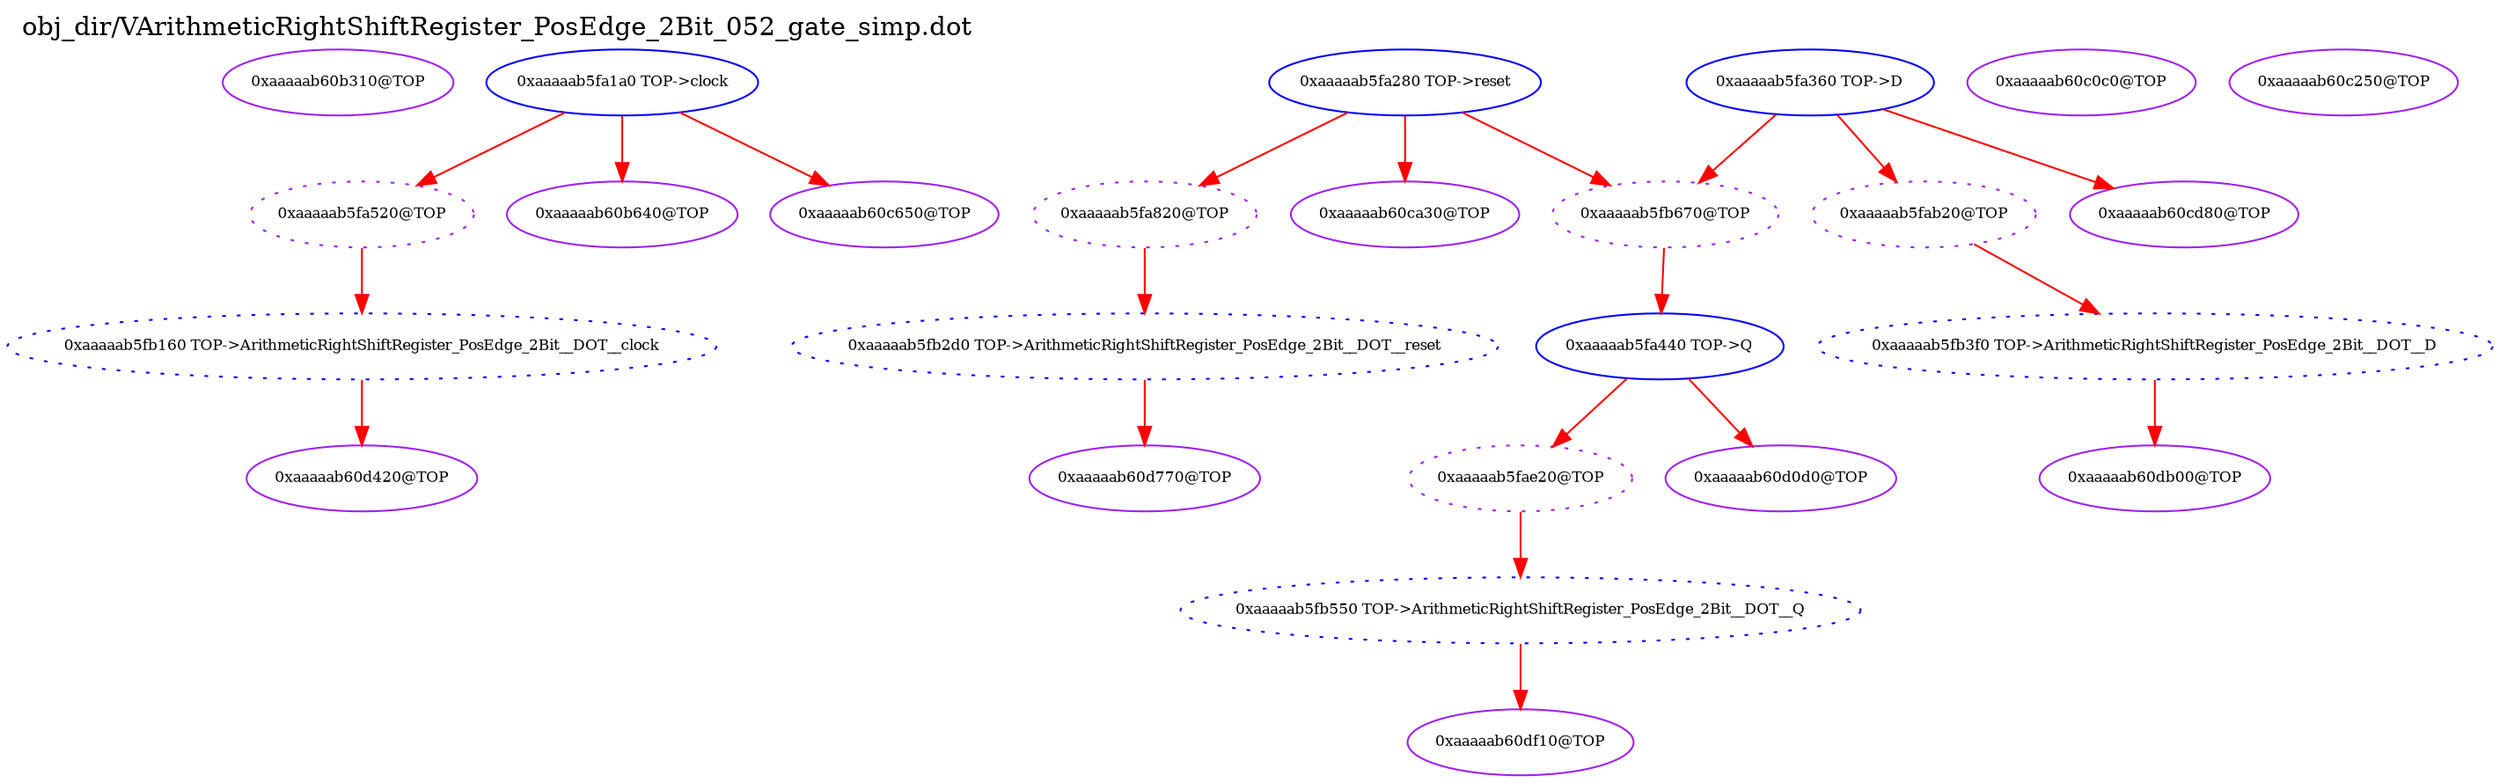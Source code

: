 digraph v3graph {
	graph	[label="obj_dir/VArithmeticRightShiftRegister_PosEdge_2Bit_052_gate_simp.dot",
		 labelloc=t, labeljust=l,
		 //size="7.5,10",
		 rankdir=TB];
	n0	[fontsize=8 label="0xaaaaab60b310@TOP", color=purple];
	n1	[fontsize=8 label="0xaaaaab5fa520@TOP", color=purple, style=dotted];
	n2	[fontsize=8 label="0xaaaaab5fa1a0 TOP->clock", color=blue];
	n3	[fontsize=8 label="0xaaaaab5fb160 TOP->ArithmeticRightShiftRegister_PosEdge_2Bit__DOT__clock", color=blue, style=dotted];
	n4	[fontsize=8 label="0xaaaaab5fa820@TOP", color=purple, style=dotted];
	n5	[fontsize=8 label="0xaaaaab5fa280 TOP->reset", color=blue];
	n6	[fontsize=8 label="0xaaaaab5fb2d0 TOP->ArithmeticRightShiftRegister_PosEdge_2Bit__DOT__reset", color=blue, style=dotted];
	n7	[fontsize=8 label="0xaaaaab5fab20@TOP", color=purple, style=dotted];
	n8	[fontsize=8 label="0xaaaaab5fa360 TOP->D", color=blue];
	n9	[fontsize=8 label="0xaaaaab5fb3f0 TOP->ArithmeticRightShiftRegister_PosEdge_2Bit__DOT__D", color=blue, style=dotted];
	n10	[fontsize=8 label="0xaaaaab5fae20@TOP", color=purple, style=dotted];
	n11	[fontsize=8 label="0xaaaaab5fa440 TOP->Q", color=blue];
	n12	[fontsize=8 label="0xaaaaab5fb550 TOP->ArithmeticRightShiftRegister_PosEdge_2Bit__DOT__Q", color=blue, style=dotted];
	n13	[fontsize=8 label="0xaaaaab60b640@TOP", color=purple];
	n14	[fontsize=8 label="0xaaaaab5fb670@TOP", color=purple, style=dotted];
	n15	[fontsize=8 label="0xaaaaab60c0c0@TOP", color=purple];
	n16	[fontsize=8 label="0xaaaaab60c250@TOP", color=purple];
	n17	[fontsize=8 label="0xaaaaab60c650@TOP", color=purple];
	n18	[fontsize=8 label="0xaaaaab60ca30@TOP", color=purple];
	n19	[fontsize=8 label="0xaaaaab60cd80@TOP", color=purple];
	n20	[fontsize=8 label="0xaaaaab60d0d0@TOP", color=purple];
	n21	[fontsize=8 label="0xaaaaab60d420@TOP", color=purple];
	n22	[fontsize=8 label="0xaaaaab60d770@TOP", color=purple];
	n23	[fontsize=8 label="0xaaaaab60db00@TOP", color=purple];
	n24	[fontsize=8 label="0xaaaaab60df10@TOP", color=purple];
	n1 -> n3 [fontsize=8 label="" weight=1 color=red];
	n2 -> n1 [fontsize=8 label="" weight=1 color=red];
	n2 -> n13 [fontsize=8 label="" weight=1 color=red];
	n2 -> n17 [fontsize=8 label="" weight=1 color=red];
	n3 -> n21 [fontsize=8 label="" weight=1 color=red];
	n4 -> n6 [fontsize=8 label="" weight=1 color=red];
	n5 -> n4 [fontsize=8 label="" weight=1 color=red];
	n5 -> n14 [fontsize=8 label="" weight=1 color=red];
	n5 -> n18 [fontsize=8 label="" weight=1 color=red];
	n6 -> n22 [fontsize=8 label="" weight=1 color=red];
	n7 -> n9 [fontsize=8 label="" weight=1 color=red];
	n8 -> n7 [fontsize=8 label="" weight=1 color=red];
	n8 -> n14 [fontsize=8 label="" weight=2 color=red];
	n8 -> n19 [fontsize=8 label="" weight=1 color=red];
	n9 -> n23 [fontsize=8 label="" weight=1 color=red];
	n10 -> n12 [fontsize=8 label="" weight=1 color=red];
	n11 -> n10 [fontsize=8 label="" weight=1 color=red];
	n11 -> n20 [fontsize=8 label="" weight=1 color=red];
	n12 -> n24 [fontsize=8 label="" weight=1 color=red];
	n14 -> n11 [fontsize=8 label="" weight=1 color=red];
}
